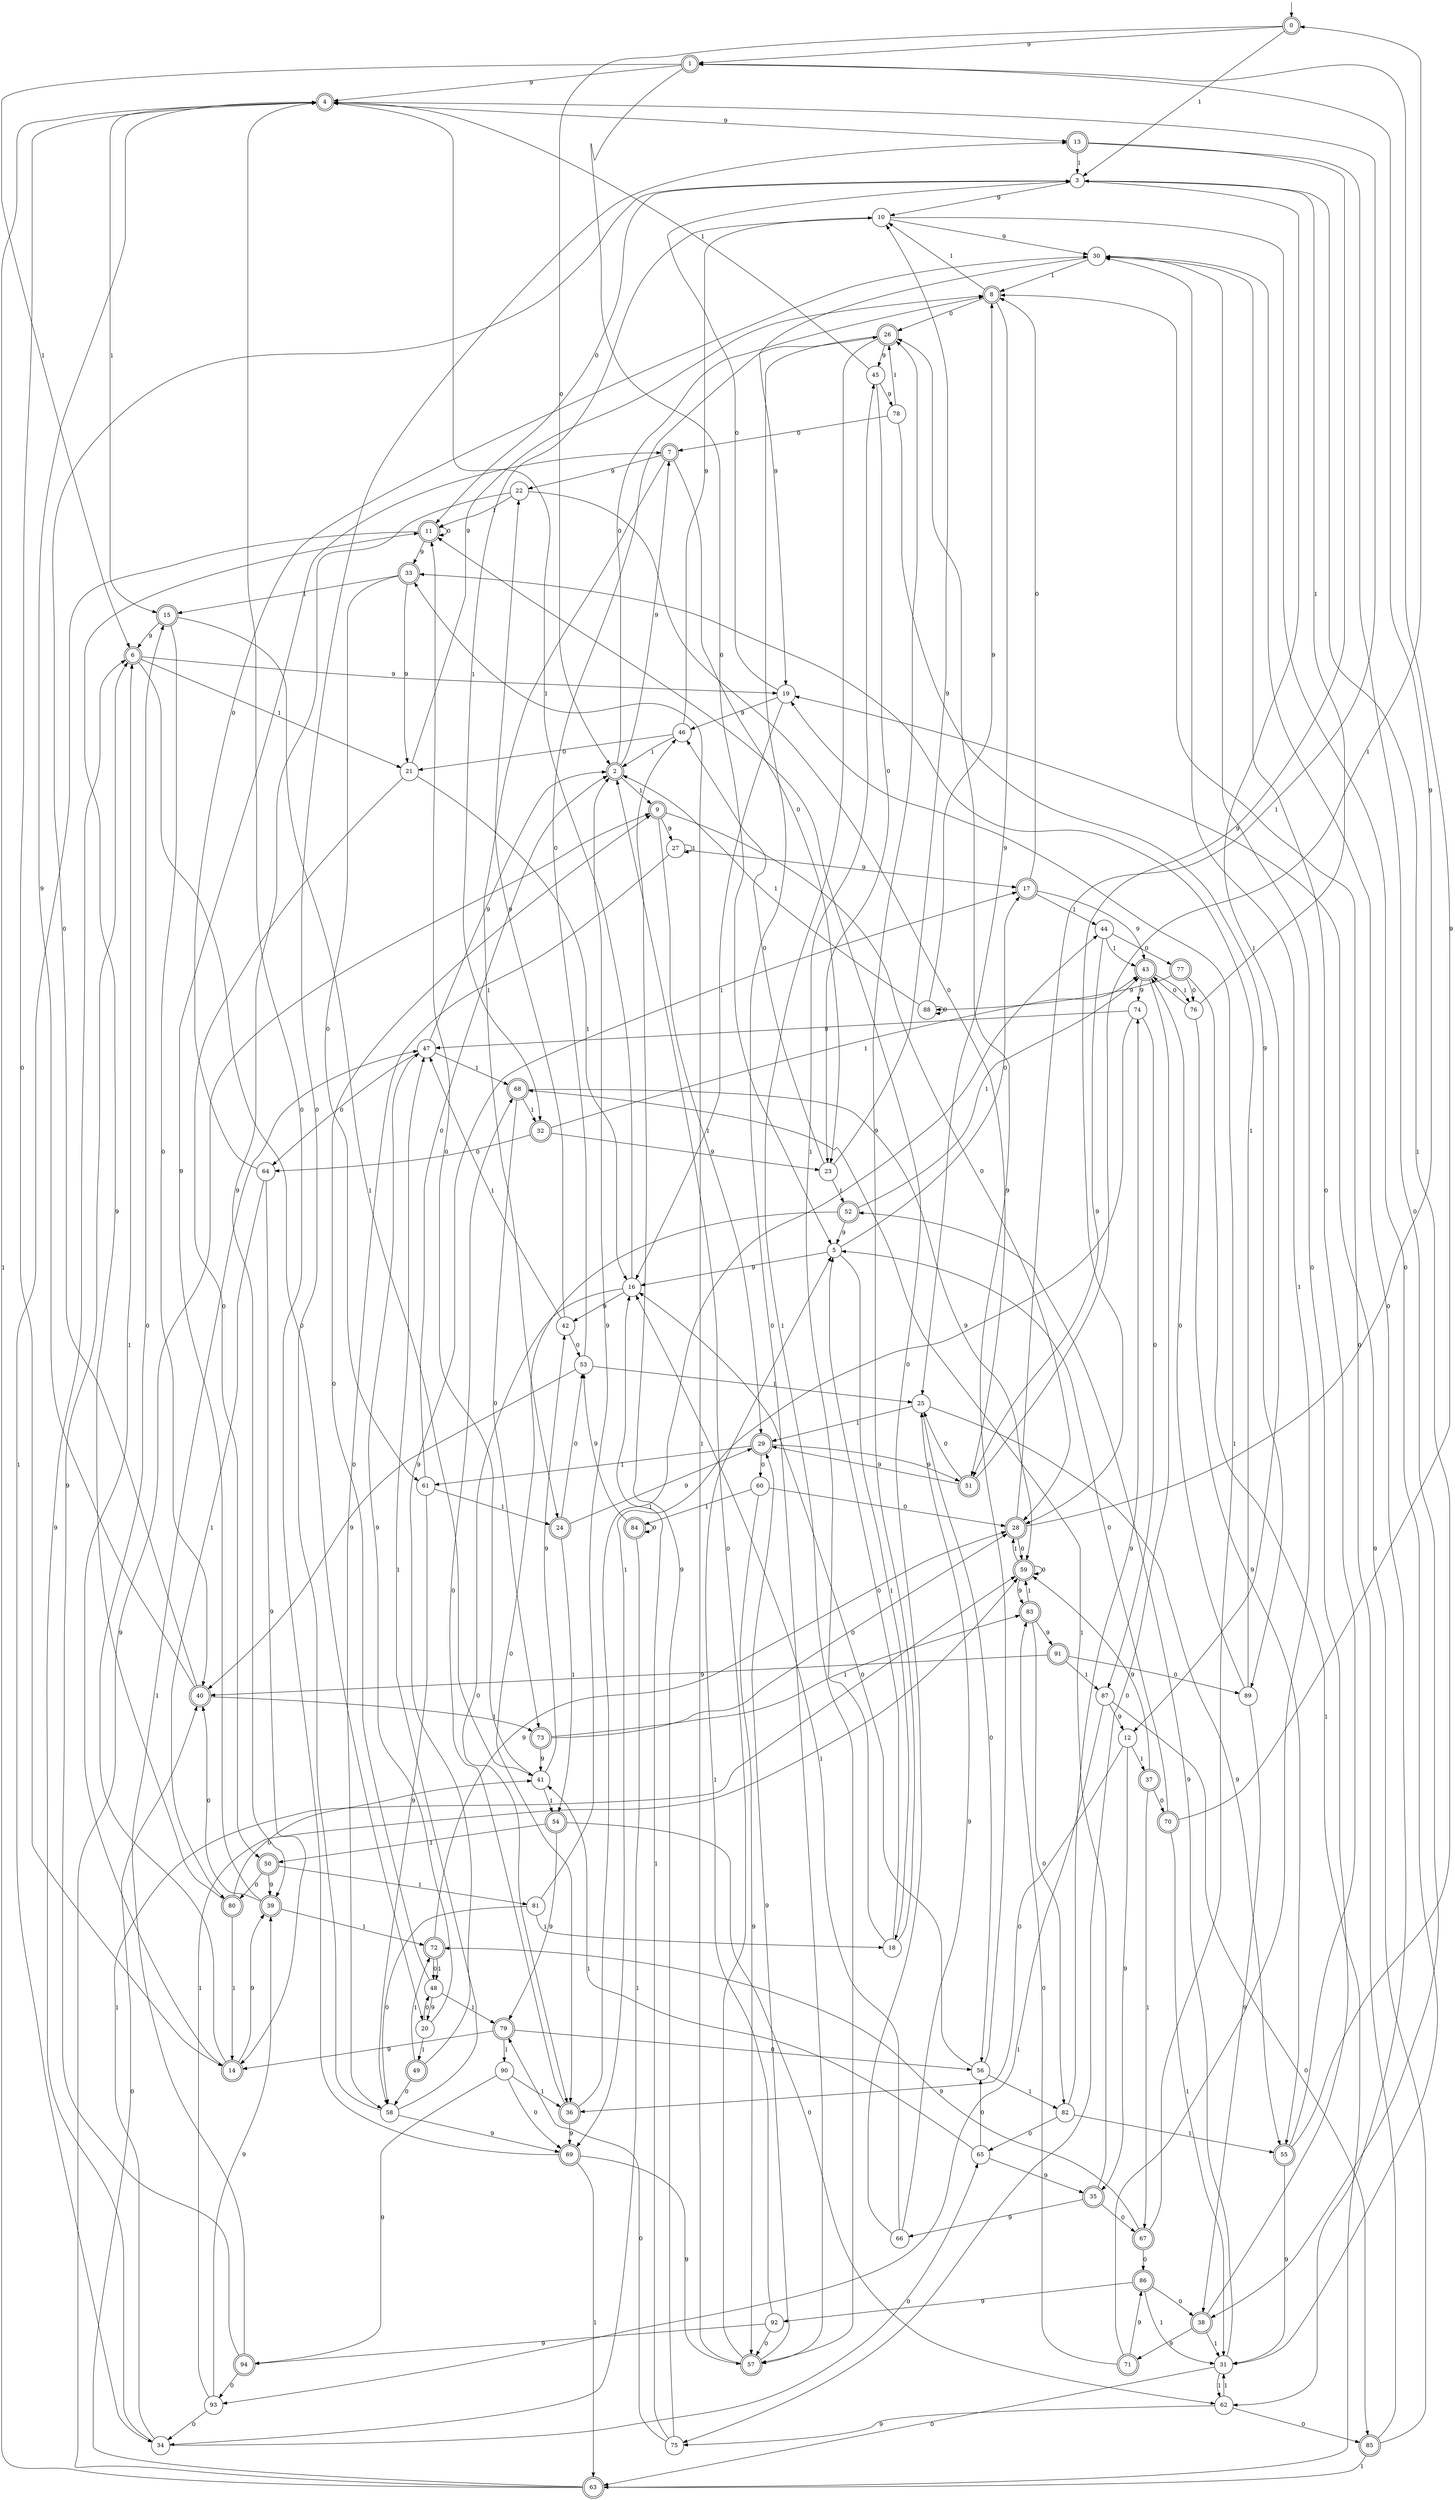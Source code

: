digraph g {

	s0 [shape="doublecircle" label="0"];
	s1 [shape="doublecircle" label="1"];
	s2 [shape="doublecircle" label="2"];
	s3 [shape="circle" label="3"];
	s4 [shape="doublecircle" label="4"];
	s5 [shape="circle" label="5"];
	s6 [shape="doublecircle" label="6"];
	s7 [shape="doublecircle" label="7"];
	s8 [shape="doublecircle" label="8"];
	s9 [shape="doublecircle" label="9"];
	s10 [shape="circle" label="10"];
	s11 [shape="doublecircle" label="11"];
	s12 [shape="circle" label="12"];
	s13 [shape="doublecircle" label="13"];
	s14 [shape="doublecircle" label="14"];
	s15 [shape="doublecircle" label="15"];
	s16 [shape="circle" label="16"];
	s17 [shape="doublecircle" label="17"];
	s18 [shape="circle" label="18"];
	s19 [shape="circle" label="19"];
	s20 [shape="circle" label="20"];
	s21 [shape="circle" label="21"];
	s22 [shape="circle" label="22"];
	s23 [shape="circle" label="23"];
	s24 [shape="doublecircle" label="24"];
	s25 [shape="circle" label="25"];
	s26 [shape="doublecircle" label="26"];
	s27 [shape="circle" label="27"];
	s28 [shape="doublecircle" label="28"];
	s29 [shape="doublecircle" label="29"];
	s30 [shape="circle" label="30"];
	s31 [shape="circle" label="31"];
	s32 [shape="doublecircle" label="32"];
	s33 [shape="doublecircle" label="33"];
	s34 [shape="circle" label="34"];
	s35 [shape="doublecircle" label="35"];
	s36 [shape="doublecircle" label="36"];
	s37 [shape="doublecircle" label="37"];
	s38 [shape="doublecircle" label="38"];
	s39 [shape="doublecircle" label="39"];
	s40 [shape="doublecircle" label="40"];
	s41 [shape="circle" label="41"];
	s42 [shape="circle" label="42"];
	s43 [shape="doublecircle" label="43"];
	s44 [shape="circle" label="44"];
	s45 [shape="circle" label="45"];
	s46 [shape="circle" label="46"];
	s47 [shape="circle" label="47"];
	s48 [shape="circle" label="48"];
	s49 [shape="doublecircle" label="49"];
	s50 [shape="doublecircle" label="50"];
	s51 [shape="doublecircle" label="51"];
	s52 [shape="doublecircle" label="52"];
	s53 [shape="circle" label="53"];
	s54 [shape="doublecircle" label="54"];
	s55 [shape="doublecircle" label="55"];
	s56 [shape="circle" label="56"];
	s57 [shape="doublecircle" label="57"];
	s58 [shape="circle" label="58"];
	s59 [shape="doublecircle" label="59"];
	s60 [shape="circle" label="60"];
	s61 [shape="circle" label="61"];
	s62 [shape="circle" label="62"];
	s63 [shape="doublecircle" label="63"];
	s64 [shape="circle" label="64"];
	s65 [shape="circle" label="65"];
	s66 [shape="circle" label="66"];
	s67 [shape="doublecircle" label="67"];
	s68 [shape="doublecircle" label="68"];
	s69 [shape="doublecircle" label="69"];
	s70 [shape="doublecircle" label="70"];
	s71 [shape="doublecircle" label="71"];
	s72 [shape="doublecircle" label="72"];
	s73 [shape="doublecircle" label="73"];
	s74 [shape="circle" label="74"];
	s75 [shape="circle" label="75"];
	s76 [shape="circle" label="76"];
	s77 [shape="doublecircle" label="77"];
	s78 [shape="circle" label="78"];
	s79 [shape="doublecircle" label="79"];
	s80 [shape="doublecircle" label="80"];
	s81 [shape="circle" label="81"];
	s82 [shape="circle" label="82"];
	s83 [shape="doublecircle" label="83"];
	s84 [shape="doublecircle" label="84"];
	s85 [shape="doublecircle" label="85"];
	s86 [shape="doublecircle" label="86"];
	s87 [shape="circle" label="87"];
	s88 [shape="circle" label="88"];
	s89 [shape="circle" label="89"];
	s90 [shape="circle" label="90"];
	s91 [shape="doublecircle" label="91"];
	s92 [shape="circle" label="92"];
	s93 [shape="circle" label="93"];
	s94 [shape="doublecircle" label="94"];
	s0 -> s1 [label="9"];
	s0 -> s2 [label="0"];
	s0 -> s3 [label="1"];
	s1 -> s4 [label="9"];
	s1 -> s5 [label="0"];
	s1 -> s6 [label="1"];
	s2 -> s7 [label="9"];
	s2 -> s8 [label="0"];
	s2 -> s9 [label="1"];
	s3 -> s10 [label="9"];
	s3 -> s11 [label="0"];
	s3 -> s12 [label="1"];
	s4 -> s13 [label="9"];
	s4 -> s14 [label="0"];
	s4 -> s15 [label="1"];
	s5 -> s16 [label="9"];
	s5 -> s17 [label="0"];
	s5 -> s18 [label="1"];
	s6 -> s19 [label="9"];
	s6 -> s20 [label="0"];
	s6 -> s21 [label="1"];
	s7 -> s22 [label="9"];
	s7 -> s23 [label="0"];
	s7 -> s24 [label="1"];
	s8 -> s25 [label="9"];
	s8 -> s26 [label="0"];
	s8 -> s10 [label="1"];
	s9 -> s27 [label="9"];
	s9 -> s28 [label="0"];
	s9 -> s29 [label="1"];
	s10 -> s30 [label="9"];
	s10 -> s31 [label="0"];
	s10 -> s32 [label="1"];
	s11 -> s33 [label="9"];
	s11 -> s11 [label="0"];
	s11 -> s34 [label="1"];
	s12 -> s35 [label="9"];
	s12 -> s36 [label="0"];
	s12 -> s37 [label="1"];
	s13 -> s28 [label="9"];
	s13 -> s38 [label="0"];
	s13 -> s3 [label="1"];
	s14 -> s39 [label="9"];
	s14 -> s15 [label="0"];
	s14 -> s6 [label="1"];
	s15 -> s6 [label="9"];
	s15 -> s40 [label="0"];
	s15 -> s41 [label="1"];
	s16 -> s42 [label="9"];
	s16 -> s36 [label="0"];
	s16 -> s4 [label="1"];
	s17 -> s43 [label="9"];
	s17 -> s8 [label="0"];
	s17 -> s44 [label="1"];
	s18 -> s26 [label="9"];
	s18 -> s5 [label="0"];
	s18 -> s45 [label="1"];
	s19 -> s46 [label="9"];
	s19 -> s3 [label="0"];
	s19 -> s16 [label="1"];
	s20 -> s47 [label="9"];
	s20 -> s48 [label="0"];
	s20 -> s49 [label="1"];
	s21 -> s8 [label="9"];
	s21 -> s50 [label="0"];
	s21 -> s16 [label="1"];
	s22 -> s39 [label="9"];
	s22 -> s51 [label="0"];
	s22 -> s11 [label="1"];
	s23 -> s10 [label="9"];
	s23 -> s46 [label="0"];
	s23 -> s52 [label="1"];
	s24 -> s29 [label="9"];
	s24 -> s53 [label="0"];
	s24 -> s54 [label="1"];
	s25 -> s55 [label="9"];
	s25 -> s56 [label="0"];
	s25 -> s29 [label="1"];
	s26 -> s45 [label="9"];
	s26 -> s57 [label="0"];
	s26 -> s57 [label="1"];
	s27 -> s17 [label="9"];
	s27 -> s58 [label="0"];
	s27 -> s27 [label="1"];
	s28 -> s1 [label="9"];
	s28 -> s59 [label="0"];
	s28 -> s4 [label="1"];
	s29 -> s51 [label="9"];
	s29 -> s60 [label="0"];
	s29 -> s61 [label="1"];
	s30 -> s19 [label="9"];
	s30 -> s62 [label="0"];
	s30 -> s8 [label="1"];
	s31 -> s52 [label="9"];
	s31 -> s63 [label="0"];
	s31 -> s62 [label="1"];
	s32 -> s23 [label="9"];
	s32 -> s64 [label="0"];
	s32 -> s43 [label="1"];
	s33 -> s21 [label="9"];
	s33 -> s61 [label="0"];
	s33 -> s15 [label="1"];
	s34 -> s6 [label="9"];
	s34 -> s65 [label="0"];
	s34 -> s59 [label="1"];
	s35 -> s66 [label="9"];
	s35 -> s67 [label="0"];
	s35 -> s68 [label="1"];
	s36 -> s69 [label="9"];
	s36 -> s68 [label="0"];
	s36 -> s44 [label="1"];
	s37 -> s59 [label="9"];
	s37 -> s70 [label="0"];
	s37 -> s67 [label="1"];
	s38 -> s71 [label="9"];
	s38 -> s30 [label="0"];
	s38 -> s31 [label="1"];
	s39 -> s7 [label="9"];
	s39 -> s40 [label="0"];
	s39 -> s72 [label="1"];
	s40 -> s4 [label="9"];
	s40 -> s3 [label="0"];
	s40 -> s73 [label="1"];
	s41 -> s42 [label="9"];
	s41 -> s11 [label="0"];
	s41 -> s54 [label="1"];
	s42 -> s22 [label="9"];
	s42 -> s53 [label="0"];
	s42 -> s47 [label="1"];
	s43 -> s74 [label="9"];
	s43 -> s75 [label="0"];
	s43 -> s76 [label="1"];
	s44 -> s51 [label="9"];
	s44 -> s77 [label="0"];
	s44 -> s43 [label="1"];
	s45 -> s78 [label="9"];
	s45 -> s23 [label="0"];
	s45 -> s4 [label="1"];
	s46 -> s10 [label="9"];
	s46 -> s21 [label="0"];
	s46 -> s2 [label="1"];
	s47 -> s2 [label="9"];
	s47 -> s64 [label="0"];
	s47 -> s68 [label="1"];
	s48 -> s20 [label="9"];
	s48 -> s9 [label="0"];
	s48 -> s79 [label="1"];
	s49 -> s17 [label="9"];
	s49 -> s58 [label="0"];
	s49 -> s72 [label="1"];
	s50 -> s39 [label="9"];
	s50 -> s80 [label="0"];
	s50 -> s81 [label="1"];
	s51 -> s29 [label="9"];
	s51 -> s25 [label="0"];
	s51 -> s0 [label="1"];
	s52 -> s5 [label="9"];
	s52 -> s36 [label="0"];
	s52 -> s43 [label="1"];
	s53 -> s40 [label="9"];
	s53 -> s26 [label="0"];
	s53 -> s25 [label="1"];
	s54 -> s79 [label="9"];
	s54 -> s62 [label="0"];
	s54 -> s50 [label="1"];
	s55 -> s31 [label="9"];
	s55 -> s30 [label="0"];
	s55 -> s3 [label="1"];
	s56 -> s26 [label="9"];
	s56 -> s16 [label="0"];
	s56 -> s82 [label="1"];
	s57 -> s29 [label="9"];
	s57 -> s2 [label="0"];
	s57 -> s33 [label="1"];
	s58 -> s69 [label="9"];
	s58 -> s13 [label="0"];
	s58 -> s47 [label="1"];
	s59 -> s83 [label="9"];
	s59 -> s59 [label="0"];
	s59 -> s28 [label="1"];
	s60 -> s57 [label="9"];
	s60 -> s28 [label="0"];
	s60 -> s84 [label="1"];
	s61 -> s58 [label="9"];
	s61 -> s2 [label="0"];
	s61 -> s24 [label="1"];
	s62 -> s75 [label="9"];
	s62 -> s85 [label="0"];
	s62 -> s31 [label="1"];
	s63 -> s9 [label="9"];
	s63 -> s40 [label="0"];
	s63 -> s4 [label="1"];
	s64 -> s14 [label="9"];
	s64 -> s30 [label="0"];
	s64 -> s80 [label="1"];
	s65 -> s35 [label="9"];
	s65 -> s56 [label="0"];
	s65 -> s41 [label="1"];
	s66 -> s25 [label="9"];
	s66 -> s11 [label="0"];
	s66 -> s16 [label="1"];
	s67 -> s72 [label="9"];
	s67 -> s86 [label="0"];
	s67 -> s19 [label="1"];
	s68 -> s59 [label="9"];
	s68 -> s73 [label="0"];
	s68 -> s32 [label="1"];
	s69 -> s57 [label="9"];
	s69 -> s4 [label="0"];
	s69 -> s63 [label="1"];
	s70 -> s1 [label="9"];
	s70 -> s5 [label="0"];
	s70 -> s31 [label="1"];
	s71 -> s86 [label="9"];
	s71 -> s83 [label="0"];
	s71 -> s30 [label="1"];
	s72 -> s28 [label="9"];
	s72 -> s48 [label="0"];
	s72 -> s48 [label="1"];
	s73 -> s41 [label="9"];
	s73 -> s28 [label="0"];
	s73 -> s83 [label="1"];
	s74 -> s47 [label="9"];
	s74 -> s87 [label="0"];
	s74 -> s69 [label="1"];
	s75 -> s46 [label="9"];
	s75 -> s79 [label="0"];
	s75 -> s16 [label="1"];
	s76 -> s55 [label="9"];
	s76 -> s43 [label="0"];
	s76 -> s3 [label="1"];
	s77 -> s88 [label="9"];
	s77 -> s76 [label="0"];
	s77 -> s63 [label="1"];
	s78 -> s89 [label="9"];
	s78 -> s7 [label="0"];
	s78 -> s26 [label="1"];
	s79 -> s14 [label="9"];
	s79 -> s56 [label="0"];
	s79 -> s90 [label="1"];
	s80 -> s11 [label="9"];
	s80 -> s41 [label="0"];
	s80 -> s14 [label="1"];
	s81 -> s2 [label="9"];
	s81 -> s58 [label="0"];
	s81 -> s18 [label="1"];
	s82 -> s74 [label="9"];
	s82 -> s65 [label="0"];
	s82 -> s55 [label="1"];
	s83 -> s91 [label="9"];
	s83 -> s82 [label="0"];
	s83 -> s59 [label="1"];
	s84 -> s53 [label="9"];
	s84 -> s84 [label="0"];
	s84 -> s34 [label="1"];
	s85 -> s19 [label="9"];
	s85 -> s8 [label="0"];
	s85 -> s63 [label="1"];
	s86 -> s92 [label="9"];
	s86 -> s38 [label="0"];
	s86 -> s31 [label="1"];
	s87 -> s12 [label="9"];
	s87 -> s85 [label="0"];
	s87 -> s93 [label="1"];
	s88 -> s8 [label="9"];
	s88 -> s88 [label="0"];
	s88 -> s2 [label="1"];
	s89 -> s38 [label="9"];
	s89 -> s43 [label="0"];
	s89 -> s33 [label="1"];
	s90 -> s94 [label="9"];
	s90 -> s69 [label="0"];
	s90 -> s36 [label="1"];
	s91 -> s40 [label="9"];
	s91 -> s89 [label="0"];
	s91 -> s87 [label="1"];
	s92 -> s94 [label="9"];
	s92 -> s57 [label="0"];
	s92 -> s5 [label="1"];
	s93 -> s39 [label="9"];
	s93 -> s34 [label="0"];
	s93 -> s59 [label="1"];
	s94 -> s6 [label="9"];
	s94 -> s93 [label="0"];
	s94 -> s47 [label="1"];

__start0 [label="" shape="none" width="0" height="0"];
__start0 -> s0;

}
